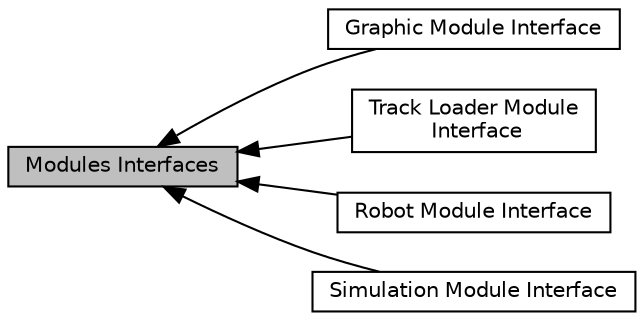 digraph "Modules Interfaces"
{
  edge [fontname="Helvetica",fontsize="10",labelfontname="Helvetica",labelfontsize="10"];
  node [fontname="Helvetica",fontsize="10",shape=record];
  rankdir=LR;
  Node1 [label="Graphic Module Interface",height=0.2,width=0.4,color="black", fillcolor="white", style="filled",URL="$group__graphicmodint.html",tooltip="Interface for graphic rendering of the simulation, the graphic module is discovered and loaded during..."];
  Node4 [label="Track Loader Module\l Interface",height=0.2,width=0.4,color="black", fillcolor="white", style="filled",URL="$group__trackmodint.html",tooltip="Interface for track loader modules, the track loader module is discovered and loaded during runtime..."];
  Node0 [label="Modules Interfaces",height=0.2,width=0.4,color="black", fillcolor="grey75", style="filled", fontcolor="black"];
  Node2 [label="Robot Module Interface",height=0.2,width=0.4,color="black", fillcolor="white", style="filled",URL="$group__robotmodint.html",tooltip="Interface for robot modules, robot modules are discovered and loaded during runtime. "];
  Node3 [label="Simulation Module Interface",height=0.2,width=0.4,color="black", fillcolor="white", style="filled",URL="$group__simumodint.html",tooltip="Interface for simulation modules, the simulation module is discovered and loaded during runtime..."];
  Node0->Node1 [shape=plaintext, dir="back", style="solid"];
  Node0->Node2 [shape=plaintext, dir="back", style="solid"];
  Node0->Node3 [shape=plaintext, dir="back", style="solid"];
  Node0->Node4 [shape=plaintext, dir="back", style="solid"];
}
